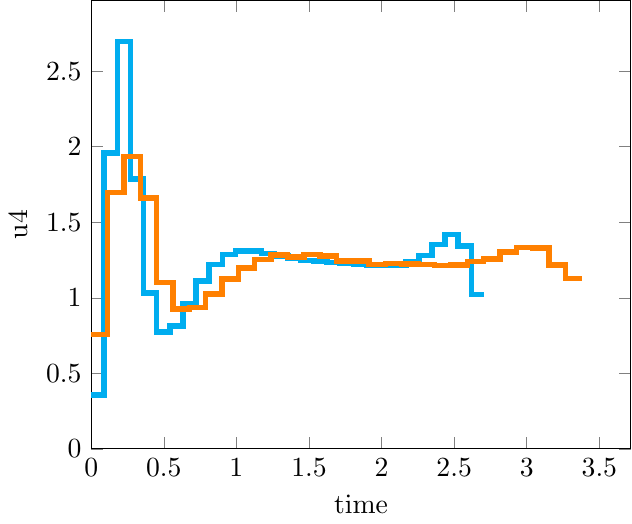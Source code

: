 \documentclass[tikz]{standalone}
\usepackage{pgfplots}
\pgfplotsset{compat=newest}
\pgfplotsset{every axis legend/.append style={%
cells={anchor=west}}
}
\usetikzlibrary{arrows}
\tikzset{>=stealth'}

\begin{document}
\begin{tikzpicture}[]
\begin{axis}[
  ylabel = {u4},
  xmin = {0},
  xlabel = {time},
  hide axis = {false},
  ymin = {0}
]

\addplot+[
  mark = {none},
  const plot, color=cyan, line width=2pt, solid
] coordinates {
  (0.0, 0.357)
  (0.09, 1.958)
  (0.181, 2.698)
  (0.271, 1.785)
  (0.361, 1.032)
  (0.451, 0.772)
  (0.542, 0.812)
  (0.632, 0.959)
  (0.722, 1.11)
  (0.813, 1.222)
  (0.903, 1.287)
  (0.993, 1.311)
  (1.083, 1.309)
  (1.174, 1.294)
  (1.264, 1.276)
  (1.354, 1.259)
  (1.444, 1.247)
  (1.535, 1.239)
  (1.625, 1.233)
  (1.715, 1.228)
  (1.806, 1.223)
  (1.896, 1.218)
  (1.986, 1.214)
  (2.076, 1.218)
  (2.167, 1.237)
  (2.257, 1.281)
  (2.347, 1.354)
  (2.438, 1.42)
  (2.528, 1.344)
  (2.618, 1.023)
  (2.708, 1.023)
};

\addplot+[
  mark = {none},
  const plot, color=orange, line width=2pt, solid
] coordinates {
  (0.0, 0.758)
  (0.113, 1.697)
  (0.225, 1.934)
  (0.338, 1.659)
  (0.451, 1.102)
  (0.563, 0.926)
  (0.676, 0.936)
  (0.788, 1.025)
  (0.901, 1.123)
  (1.014, 1.199)
  (1.126, 1.255)
  (1.239, 1.285)
  (1.352, 1.271)
  (1.464, 1.287)
  (1.577, 1.278)
  (1.689, 1.243)
  (1.802, 1.244)
  (1.915, 1.222)
  (2.027, 1.227)
  (2.14, 1.225)
  (2.253, 1.219)
  (2.365, 1.213)
  (2.478, 1.216)
  (2.591, 1.241)
  (2.703, 1.258)
  (2.816, 1.302)
  (2.928, 1.332)
  (3.041, 1.328)
  (3.154, 1.218)
  (3.266, 1.129)
  (3.379, 1.129)
};

\end{axis}
\end{tikzpicture}

\end{document}

